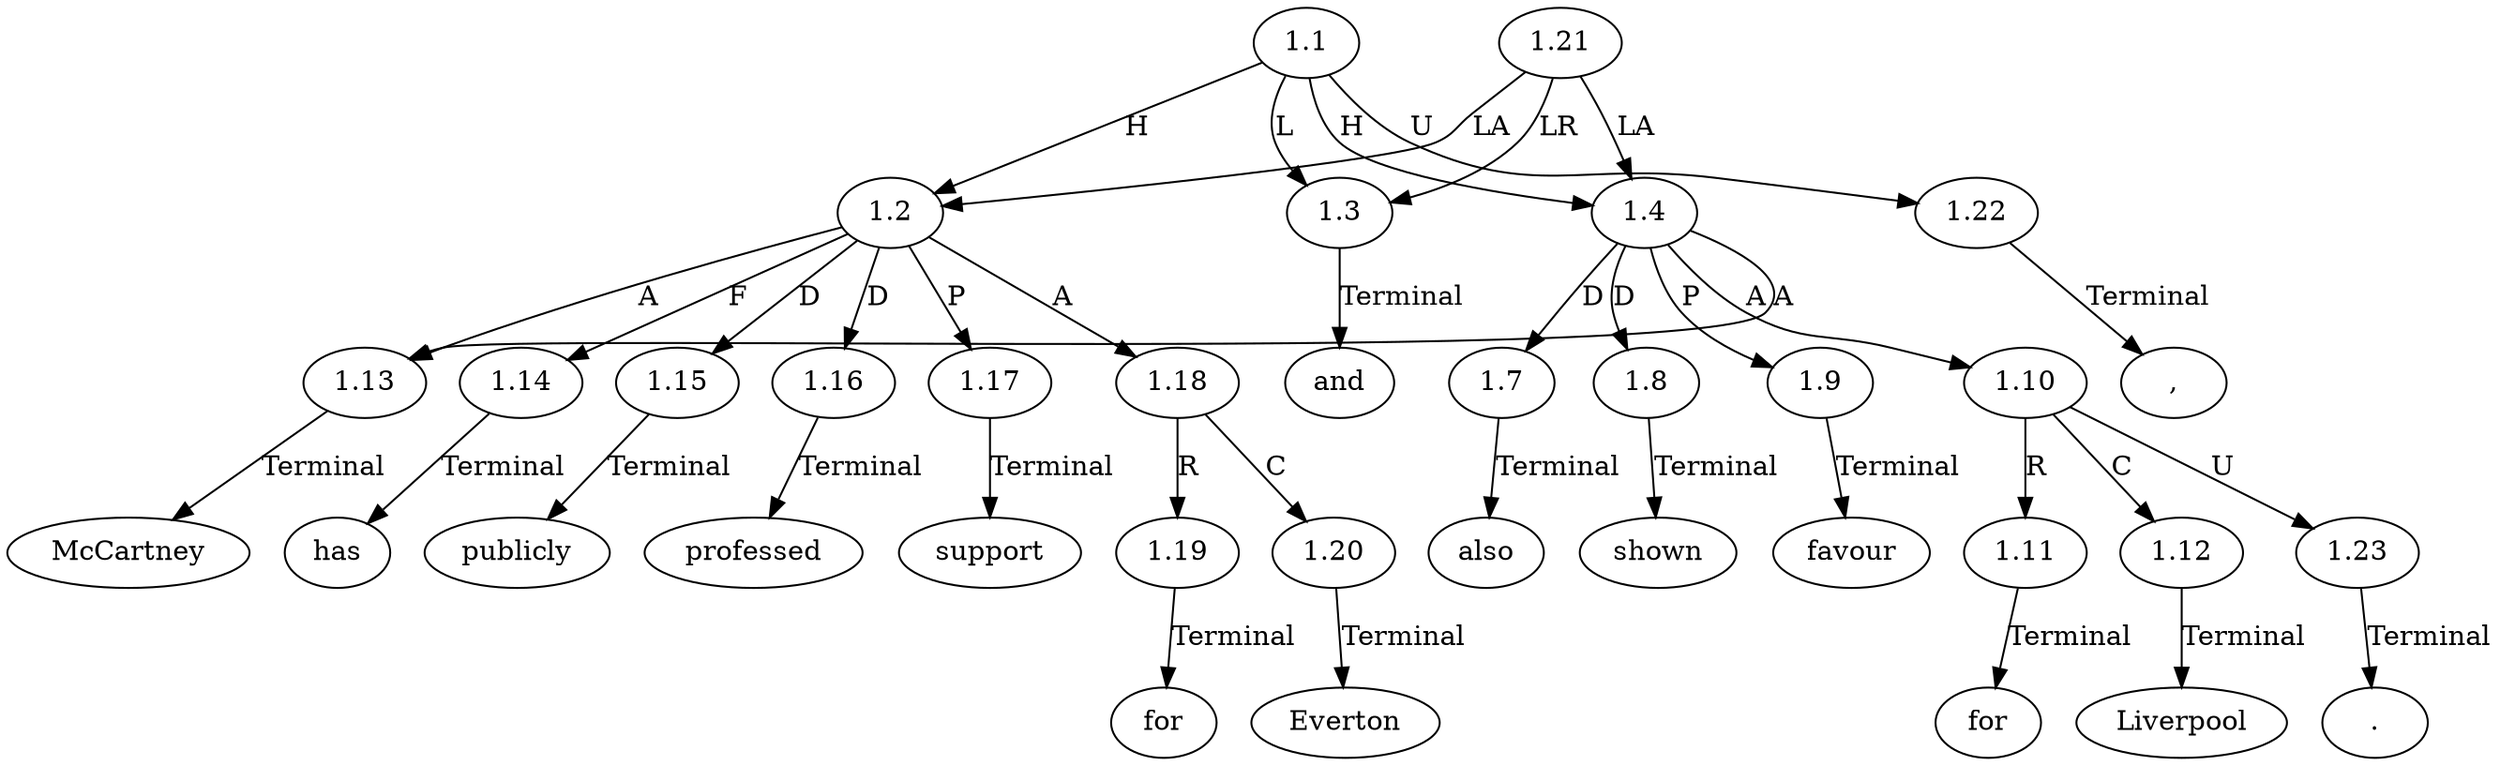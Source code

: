 // Graph
digraph {
	0.1 [label=McCartney ordering=out]
	0.10 [label=also ordering=out]
	0.11 [label=shown ordering=out]
	0.12 [label=favour ordering=out]
	0.13 [label=for ordering=out]
	0.14 [label=Liverpool ordering=out]
	0.15 [label="." ordering=out]
	0.2 [label=has ordering=out]
	0.3 [label=publicly ordering=out]
	0.4 [label=professed ordering=out]
	0.5 [label=support ordering=out]
	0.6 [label=for ordering=out]
	0.7 [label=Everton ordering=out]
	0.8 [label="," ordering=out]
	0.9 [label=and ordering=out]
	1.1 [label=1.1 ordering=out]
	1.2 [label=1.2 ordering=out]
	1.3 [label=1.3 ordering=out]
	1.4 [label=1.4 ordering=out]
	1.7 [label=1.7 ordering=out]
	1.8 [label=1.8 ordering=out]
	1.9 [label=1.9 ordering=out]
	1.10 [label=1.10 ordering=out]
	1.11 [label=1.11 ordering=out]
	1.12 [label=1.12 ordering=out]
	1.13 [label=1.13 ordering=out]
	1.14 [label=1.14 ordering=out]
	1.15 [label=1.15 ordering=out]
	1.16 [label=1.16 ordering=out]
	1.17 [label=1.17 ordering=out]
	1.18 [label=1.18 ordering=out]
	1.19 [label=1.19 ordering=out]
	1.20 [label=1.20 ordering=out]
	1.21 [label=1.21 ordering=out]
	1.22 [label=1.22 ordering=out]
	1.23 [label=1.23 ordering=out]
	1.1 -> 1.2 [label=H ordering=out]
	1.1 -> 1.3 [label=L ordering=out]
	1.1 -> 1.4 [label=H ordering=out]
	1.1 -> 1.22 [label=U ordering=out]
	1.2 -> 1.13 [label=A ordering=out]
	1.2 -> 1.14 [label=F ordering=out]
	1.2 -> 1.15 [label=D ordering=out]
	1.2 -> 1.16 [label=D ordering=out]
	1.2 -> 1.17 [label=P ordering=out]
	1.2 -> 1.18 [label=A ordering=out]
	1.3 -> 0.9 [label=Terminal ordering=out]
	1.4 -> 1.7 [label=D ordering=out]
	1.4 -> 1.8 [label=D ordering=out]
	1.4 -> 1.9 [label=P ordering=out]
	1.4 -> 1.10 [label=A ordering=out]
	1.4 -> 1.13 [label=A ordering=out]
	1.7 -> 0.10 [label=Terminal ordering=out]
	1.8 -> 0.11 [label=Terminal ordering=out]
	1.9 -> 0.12 [label=Terminal ordering=out]
	1.10 -> 1.11 [label=R ordering=out]
	1.10 -> 1.12 [label=C ordering=out]
	1.10 -> 1.23 [label=U ordering=out]
	1.11 -> 0.13 [label=Terminal ordering=out]
	1.12 -> 0.14 [label=Terminal ordering=out]
	1.13 -> 0.1 [label=Terminal ordering=out]
	1.14 -> 0.2 [label=Terminal ordering=out]
	1.15 -> 0.3 [label=Terminal ordering=out]
	1.16 -> 0.4 [label=Terminal ordering=out]
	1.17 -> 0.5 [label=Terminal ordering=out]
	1.18 -> 1.19 [label=R ordering=out]
	1.18 -> 1.20 [label=C ordering=out]
	1.19 -> 0.6 [label=Terminal ordering=out]
	1.20 -> 0.7 [label=Terminal ordering=out]
	1.21 -> 1.2 [label=LA ordering=out]
	1.21 -> 1.3 [label=LR ordering=out]
	1.21 -> 1.4 [label=LA ordering=out]
	1.22 -> 0.8 [label=Terminal ordering=out]
	1.23 -> 0.15 [label=Terminal ordering=out]
}

